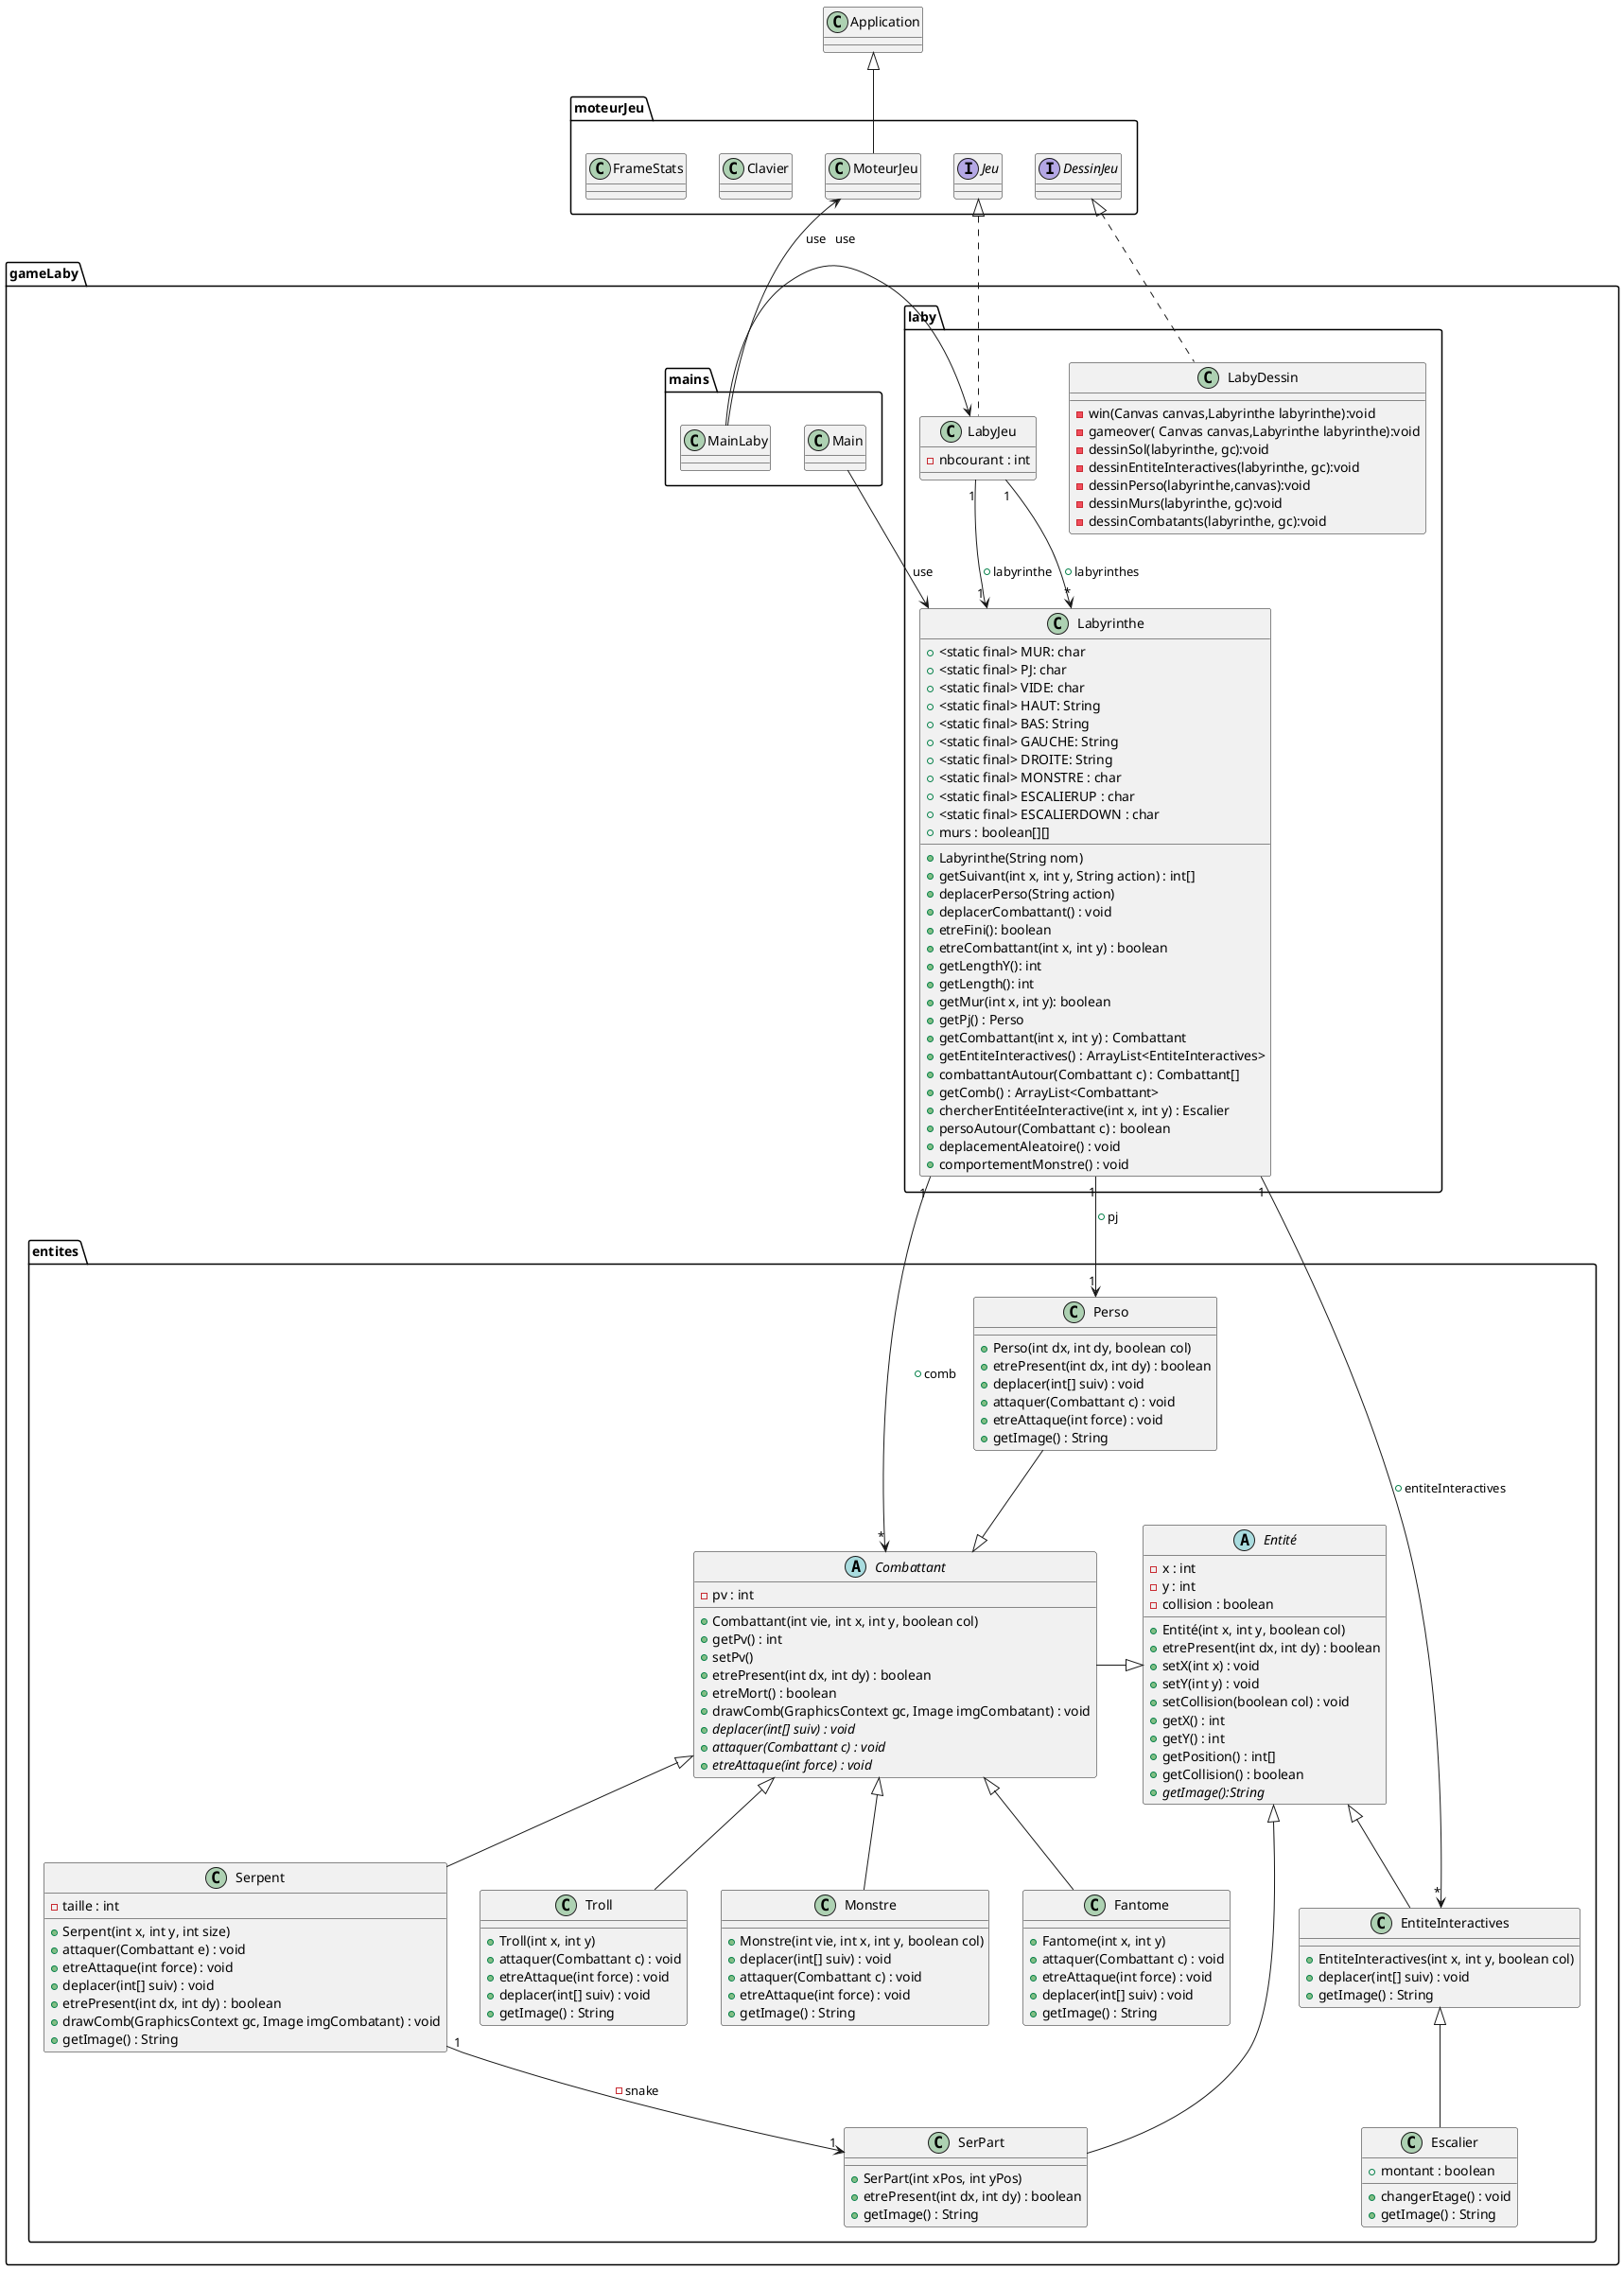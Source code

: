 @startuml

package gameLaby{

package laby{

class Labyrinthe{
+ <static final> MUR: char
+ <static final> PJ: char
+ <static final> VIDE: char
+ <static final> HAUT: String
+ <static final> BAS: String
+ <static final> GAUCHE: String
+ <static final> DROITE: String
+ <static final> MONSTRE : char
+ <static final> ESCALIERUP : char
+ <static final> ESCALIERDOWN : char
+ murs : boolean[][]
+ Labyrinthe(String nom)
+ getSuivant(int x, int y, String action) : int[]
+ deplacerPerso(String action)
+ deplacerCombattant() : void
+ etreFini(): boolean
+ etreCombattant(int x, int y) : boolean
+ getLengthY(): int
+ getLength(): int
+ getMur(int x, int y): boolean
+ getPj() : Perso
+ getCombattant(int x, int y) : Combattant
+ getEntiteInteractives() : ArrayList<EntiteInteractives>
+ combattantAutour(Combattant c) : Combattant[]
+ getComb() : ArrayList<Combattant>
+ chercherEntitéeInteractive(int x, int y) : Escalier
+ persoAutour(Combattant c) : boolean
+ deplacementAleatoire() : void
+ comportementMonstre() : void
}

class LabyJeu{
- nbcourant : int
}

class LabyDessin{
-win(Canvas canvas,Labyrinthe labyrinthe):void
-gameover( Canvas canvas,Labyrinthe labyrinthe):void
-dessinSol(labyrinthe, gc):void
-dessinEntiteInteractives(labyrinthe, gc):void
-dessinPerso(labyrinthe,canvas):void
-dessinMurs(labyrinthe, gc):void
-dessinCombatants(labyrinthe, gc):void
}

}

package entites{

class Perso{
+ Perso(int dx, int dy, boolean col)
+ etrePresent(int dx, int dy) : boolean
+ deplacer(int[] suiv) : void
+ attaquer(Combattant c) : void
+ etreAttaque(int force) : void
+ getImage() : String
}

Abstract class Entité{
- x : int
- y : int
- collision : boolean
+ Entité(int x, int y, boolean col)
+ etrePresent(int dx, int dy) : boolean
+ setX(int x) : void
+ setY(int y) : void
+ setCollision(boolean col) : void
+ getX() : int
+ getY() : int
+ getPosition() : int[]
+ getCollision() : boolean
+ {abstract}getImage():String
}

Abstract class Combattant{
- pv : int
+ Combattant(int vie, int x, int y, boolean col)
+ getPv() : int
+ setPv()
+ etrePresent(int dx, int dy) : boolean
+ etreMort() : boolean
+ drawComb(GraphicsContext gc, Image imgCombatant) : void
+ {abstract}deplacer(int[] suiv) : void
+ {abstract}attaquer(Combattant c) : void
+ {abstract}etreAttaque(int force) : void
}

class EntiteInteractives{
+ EntiteInteractives(int x, int y, boolean col)
+ deplacer(int[] suiv) : void
+ getImage() : String
}

class Monstre{
+ Monstre(int vie, int x, int y, boolean col)
+ deplacer(int[] suiv) : void
+ attaquer(Combattant c) : void
+ etreAttaque(int force) : void
+ getImage() : String
}

class Fantome{
+ Fantome(int x, int y)
+ attaquer(Combattant c) : void
+ etreAttaque(int force) : void
+ deplacer(int[] suiv) : void
+ getImage() : String
}

class Serpent{
- taille : int
+ Serpent(int x, int y, int size)
+ attaquer(Combattant e) : void
+ etreAttaque(int force) : void
+ deplacer(int[] suiv) : void
+ etrePresent(int dx, int dy) : boolean
+ drawComb(GraphicsContext gc, Image imgCombatant) : void
+ getImage() : String
}

class SerPart{
+ SerPart(int xPos, int yPos)
+ etrePresent(int dx, int dy) : boolean
+ getImage() : String
}

class Troll{
+ Troll(int x, int y)
+ attaquer(Combattant c) : void
+ etreAttaque(int force) : void
+ deplacer(int[] suiv) : void
+ getImage() : String
}

class Escalier{
+ montant : boolean
+ changerEtage() : void
+ getImage() : String
}

}

package mains{

class Main{
}

class MainLaby{
}

}

}

package moteurJeu{

interface Jeu{
}

interface DessinJeu{
}

class Clavier{
}

class FrameStats{
}

class MoteurJeu{
}

}

Labyrinthe "1" --> "*" EntiteInteractives : + entiteInteractives
Labyrinthe "1" --> "*" Combattant : + comb
Labyrinthe "1" --> "1" Perso : + pj
LabyJeu "1" --> "1" Labyrinthe : + labyrinthe
LabyJeu "1" --> "*" Labyrinthe : + labyrinthes
Serpent "1" --> "1" SerPart : - snake

Main -right> Labyrinthe : use
MainLaby -> LabyJeu : use
MainLaby -> MoteurJeu : use
Entité <|-left- Combattant
Entité <|-- SerPart
Entité <|-- EntiteInteractives
Combattant <|-- Monstre
Combattant <|-up- Perso
Combattant <|-- Fantome
Combattant <|-- Serpent
Combattant <|-- Troll
EntiteInteractives <|-- Escalier
Jeu <|.. LabyJeu
DessinJeu <|.. LabyDessin
Application <|-- MoteurJeu

@enduml